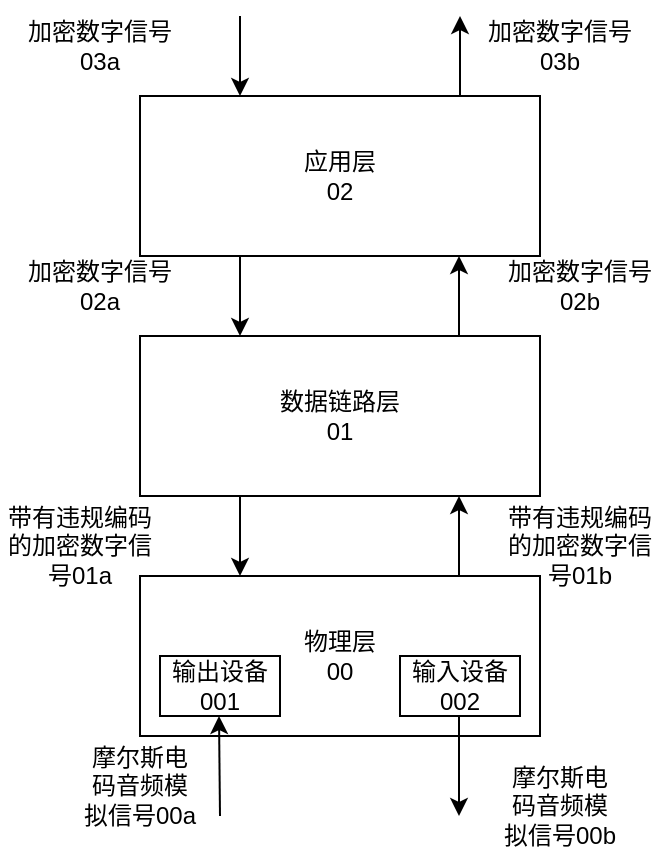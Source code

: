 <mxfile version="16.6.8" type="github">
  <diagram id="cu5KPe9-cTupdSrUe8kf" name="Page-1">
    <mxGraphModel dx="1038" dy="539" grid="1" gridSize="10" guides="1" tooltips="1" connect="1" arrows="1" fold="1" page="1" pageScale="1" pageWidth="827" pageHeight="1169" math="0" shadow="0">
      <root>
        <mxCell id="0" />
        <mxCell id="1" parent="0" />
        <mxCell id="BpHriIwfni7H7huW0Ksz-1" value="物理层&lt;br&gt;00" style="rounded=0;whiteSpace=wrap;html=1;" vertex="1" parent="1">
          <mxGeometry x="320" y="440" width="200" height="80" as="geometry" />
        </mxCell>
        <mxCell id="BpHriIwfni7H7huW0Ksz-2" value="输入设备002" style="rounded=0;whiteSpace=wrap;html=1;" vertex="1" parent="1">
          <mxGeometry x="450" y="480" width="60" height="30" as="geometry" />
        </mxCell>
        <mxCell id="BpHriIwfni7H7huW0Ksz-3" value="输出设备001" style="rounded=0;whiteSpace=wrap;html=1;" vertex="1" parent="1">
          <mxGeometry x="330" y="480" width="60" height="30" as="geometry" />
        </mxCell>
        <mxCell id="BpHriIwfni7H7huW0Ksz-5" value="数据链路层&lt;br&gt;01" style="rounded=0;whiteSpace=wrap;html=1;" vertex="1" parent="1">
          <mxGeometry x="320" y="320" width="200" height="80" as="geometry" />
        </mxCell>
        <mxCell id="BpHriIwfni7H7huW0Ksz-6" value="应用层&lt;br&gt;02" style="rounded=0;whiteSpace=wrap;html=1;" vertex="1" parent="1">
          <mxGeometry x="320" y="200" width="200" height="80" as="geometry" />
        </mxCell>
        <mxCell id="BpHriIwfni7H7huW0Ksz-8" value="" style="endArrow=classic;html=1;rounded=0;" edge="1" parent="1">
          <mxGeometry width="50" height="50" relative="1" as="geometry">
            <mxPoint x="480" y="200" as="sourcePoint" />
            <mxPoint x="480" y="160" as="targetPoint" />
          </mxGeometry>
        </mxCell>
        <mxCell id="BpHriIwfni7H7huW0Ksz-11" value="" style="endArrow=classic;html=1;rounded=0;entryX=0.25;entryY=0;entryDx=0;entryDy=0;" edge="1" parent="1" target="BpHriIwfni7H7huW0Ksz-6">
          <mxGeometry width="50" height="50" relative="1" as="geometry">
            <mxPoint x="370" y="160" as="sourcePoint" />
            <mxPoint x="410" y="110" as="targetPoint" />
          </mxGeometry>
        </mxCell>
        <mxCell id="BpHriIwfni7H7huW0Ksz-12" value="" style="endArrow=classic;html=1;rounded=0;" edge="1" parent="1">
          <mxGeometry width="50" height="50" relative="1" as="geometry">
            <mxPoint x="479.5" y="320" as="sourcePoint" />
            <mxPoint x="479.5" y="280" as="targetPoint" />
          </mxGeometry>
        </mxCell>
        <mxCell id="BpHriIwfni7H7huW0Ksz-13" value="" style="endArrow=classic;html=1;rounded=0;entryX=0.25;entryY=0;entryDx=0;entryDy=0;exitX=0.25;exitY=1;exitDx=0;exitDy=0;" edge="1" parent="1" source="BpHriIwfni7H7huW0Ksz-6" target="BpHriIwfni7H7huW0Ksz-5">
          <mxGeometry width="50" height="50" relative="1" as="geometry">
            <mxPoint x="359.5" y="280" as="sourcePoint" />
            <mxPoint x="360.7" y="318.24" as="targetPoint" />
          </mxGeometry>
        </mxCell>
        <mxCell id="BpHriIwfni7H7huW0Ksz-14" value="" style="endArrow=classic;html=1;rounded=0;" edge="1" parent="1">
          <mxGeometry width="50" height="50" relative="1" as="geometry">
            <mxPoint x="479.5" y="440" as="sourcePoint" />
            <mxPoint x="479.5" y="400" as="targetPoint" />
          </mxGeometry>
        </mxCell>
        <mxCell id="BpHriIwfni7H7huW0Ksz-15" value="" style="endArrow=classic;html=1;rounded=0;entryX=0.25;entryY=0;entryDx=0;entryDy=0;exitX=0.25;exitY=1;exitDx=0;exitDy=0;" edge="1" parent="1">
          <mxGeometry width="50" height="50" relative="1" as="geometry">
            <mxPoint x="370" y="400" as="sourcePoint" />
            <mxPoint x="370" y="440" as="targetPoint" />
          </mxGeometry>
        </mxCell>
        <mxCell id="BpHriIwfni7H7huW0Ksz-16" value="" style="endArrow=classic;html=1;rounded=0;" edge="1" parent="1">
          <mxGeometry width="50" height="50" relative="1" as="geometry">
            <mxPoint x="360" y="560" as="sourcePoint" />
            <mxPoint x="359.5" y="510" as="targetPoint" />
          </mxGeometry>
        </mxCell>
        <mxCell id="BpHriIwfni7H7huW0Ksz-17" value="" style="endArrow=classic;html=1;rounded=0;exitX=0.25;exitY=1;exitDx=0;exitDy=0;" edge="1" parent="1">
          <mxGeometry width="50" height="50" relative="1" as="geometry">
            <mxPoint x="479.5" y="510" as="sourcePoint" />
            <mxPoint x="479.5" y="560" as="targetPoint" />
          </mxGeometry>
        </mxCell>
        <mxCell id="BpHriIwfni7H7huW0Ksz-18" value="带有违规编码的加密数字信号01a" style="text;html=1;strokeColor=none;fillColor=none;align=center;verticalAlign=middle;whiteSpace=wrap;rounded=0;" vertex="1" parent="1">
          <mxGeometry x="250" y="410" width="80" height="30" as="geometry" />
        </mxCell>
        <mxCell id="BpHriIwfni7H7huW0Ksz-19" value="摩尔斯电码音频模拟信号00a" style="text;html=1;strokeColor=none;fillColor=none;align=center;verticalAlign=middle;whiteSpace=wrap;rounded=0;" vertex="1" parent="1">
          <mxGeometry x="290" y="530" width="60" height="30" as="geometry" />
        </mxCell>
        <mxCell id="BpHriIwfni7H7huW0Ksz-22" value="摩尔斯电码音频模拟信号00b" style="text;html=1;strokeColor=none;fillColor=none;align=center;verticalAlign=middle;whiteSpace=wrap;rounded=0;" vertex="1" parent="1">
          <mxGeometry x="500" y="540" width="60" height="30" as="geometry" />
        </mxCell>
        <mxCell id="BpHriIwfni7H7huW0Ksz-23" value="带有违规编码的加密数字信号01b" style="text;html=1;strokeColor=none;fillColor=none;align=center;verticalAlign=middle;whiteSpace=wrap;rounded=0;" vertex="1" parent="1">
          <mxGeometry x="500" y="410" width="80" height="30" as="geometry" />
        </mxCell>
        <mxCell id="BpHriIwfni7H7huW0Ksz-24" value="加密数字信号02a" style="text;html=1;strokeColor=none;fillColor=none;align=center;verticalAlign=middle;whiteSpace=wrap;rounded=0;" vertex="1" parent="1">
          <mxGeometry x="260" y="280" width="80" height="30" as="geometry" />
        </mxCell>
        <mxCell id="BpHriIwfni7H7huW0Ksz-26" value="加密数字信号02b" style="text;html=1;strokeColor=none;fillColor=none;align=center;verticalAlign=middle;whiteSpace=wrap;rounded=0;" vertex="1" parent="1">
          <mxGeometry x="500" y="280" width="80" height="30" as="geometry" />
        </mxCell>
        <mxCell id="BpHriIwfni7H7huW0Ksz-27" value="加密数字信号03a" style="text;html=1;strokeColor=none;fillColor=none;align=center;verticalAlign=middle;whiteSpace=wrap;rounded=0;" vertex="1" parent="1">
          <mxGeometry x="260" y="160" width="80" height="30" as="geometry" />
        </mxCell>
        <mxCell id="BpHriIwfni7H7huW0Ksz-28" value="加密数字信号03b" style="text;html=1;strokeColor=none;fillColor=none;align=center;verticalAlign=middle;whiteSpace=wrap;rounded=0;" vertex="1" parent="1">
          <mxGeometry x="490" y="160" width="80" height="30" as="geometry" />
        </mxCell>
      </root>
    </mxGraphModel>
  </diagram>
</mxfile>
